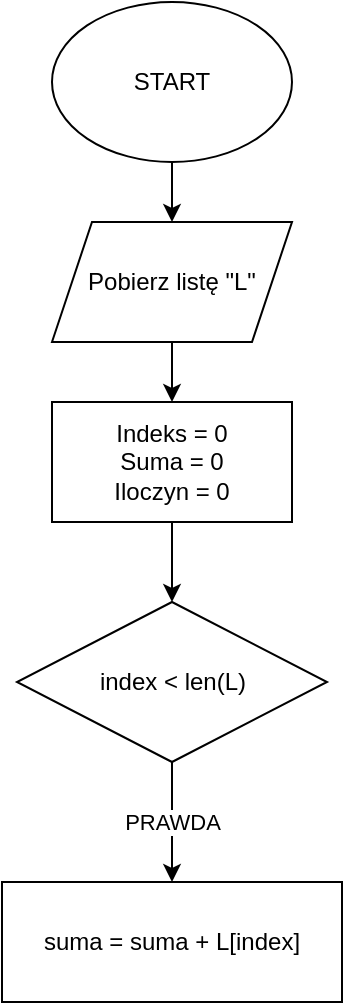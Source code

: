 <mxfile version="22.0.8" type="google">
  <diagram name="Strona-1" id="-uxcUJg5nI26aVC2P7B_">
    <mxGraphModel grid="1" page="1" gridSize="10" guides="1" tooltips="1" connect="1" arrows="1" fold="1" pageScale="1" pageWidth="827" pageHeight="1169" math="0" shadow="0">
      <root>
        <mxCell id="0" />
        <mxCell id="1" parent="0" />
        <mxCell id="2nf3JfO8T1qG2nzRD_50-3" value="" style="edgeStyle=orthogonalEdgeStyle;rounded=0;orthogonalLoop=1;jettySize=auto;html=1;" edge="1" parent="1" source="2nf3JfO8T1qG2nzRD_50-1" target="2nf3JfO8T1qG2nzRD_50-2">
          <mxGeometry relative="1" as="geometry" />
        </mxCell>
        <mxCell id="2nf3JfO8T1qG2nzRD_50-1" value="START" style="ellipse;whiteSpace=wrap;html=1;" vertex="1" parent="1">
          <mxGeometry x="320" y="40" width="120" height="80" as="geometry" />
        </mxCell>
        <mxCell id="2nf3JfO8T1qG2nzRD_50-5" value="" style="edgeStyle=orthogonalEdgeStyle;rounded=0;orthogonalLoop=1;jettySize=auto;html=1;" edge="1" parent="1" source="2nf3JfO8T1qG2nzRD_50-2" target="2nf3JfO8T1qG2nzRD_50-4">
          <mxGeometry relative="1" as="geometry" />
        </mxCell>
        <mxCell id="2nf3JfO8T1qG2nzRD_50-2" value="Pobierz listę &quot;L&quot;" style="shape=parallelogram;perimeter=parallelogramPerimeter;whiteSpace=wrap;html=1;fixedSize=1;" vertex="1" parent="1">
          <mxGeometry x="320" y="150" width="120" height="60" as="geometry" />
        </mxCell>
        <mxCell id="2nf3JfO8T1qG2nzRD_50-7" value="" style="edgeStyle=orthogonalEdgeStyle;rounded=0;orthogonalLoop=1;jettySize=auto;html=1;" edge="1" parent="1" source="2nf3JfO8T1qG2nzRD_50-4" target="2nf3JfO8T1qG2nzRD_50-6">
          <mxGeometry relative="1" as="geometry" />
        </mxCell>
        <mxCell id="2nf3JfO8T1qG2nzRD_50-4" value="Indeks = 0&lt;br&gt;Suma = 0&lt;br&gt;Iloczyn = 0" style="rounded=0;whiteSpace=wrap;html=1;align=center;" vertex="1" parent="1">
          <mxGeometry x="320" y="240" width="120" height="60" as="geometry" />
        </mxCell>
        <mxCell id="2nf3JfO8T1qG2nzRD_50-10" value="PRAWDA" style="edgeStyle=orthogonalEdgeStyle;rounded=0;orthogonalLoop=1;jettySize=auto;html=1;" edge="1" parent="1" source="2nf3JfO8T1qG2nzRD_50-6" target="2nf3JfO8T1qG2nzRD_50-9">
          <mxGeometry relative="1" as="geometry" />
        </mxCell>
        <mxCell id="2nf3JfO8T1qG2nzRD_50-6" value="index &amp;lt; len(L)" style="rhombus;whiteSpace=wrap;html=1;" vertex="1" parent="1">
          <mxGeometry x="302.5" y="340" width="155" height="80" as="geometry" />
        </mxCell>
        <mxCell id="2nf3JfO8T1qG2nzRD_50-9" value="suma = suma + L[index]&lt;br&gt;" style="rounded=0;whiteSpace=wrap;html=1;" vertex="1" parent="1">
          <mxGeometry x="295" y="480" width="170" height="60" as="geometry" />
        </mxCell>
      </root>
    </mxGraphModel>
  </diagram>
</mxfile>
